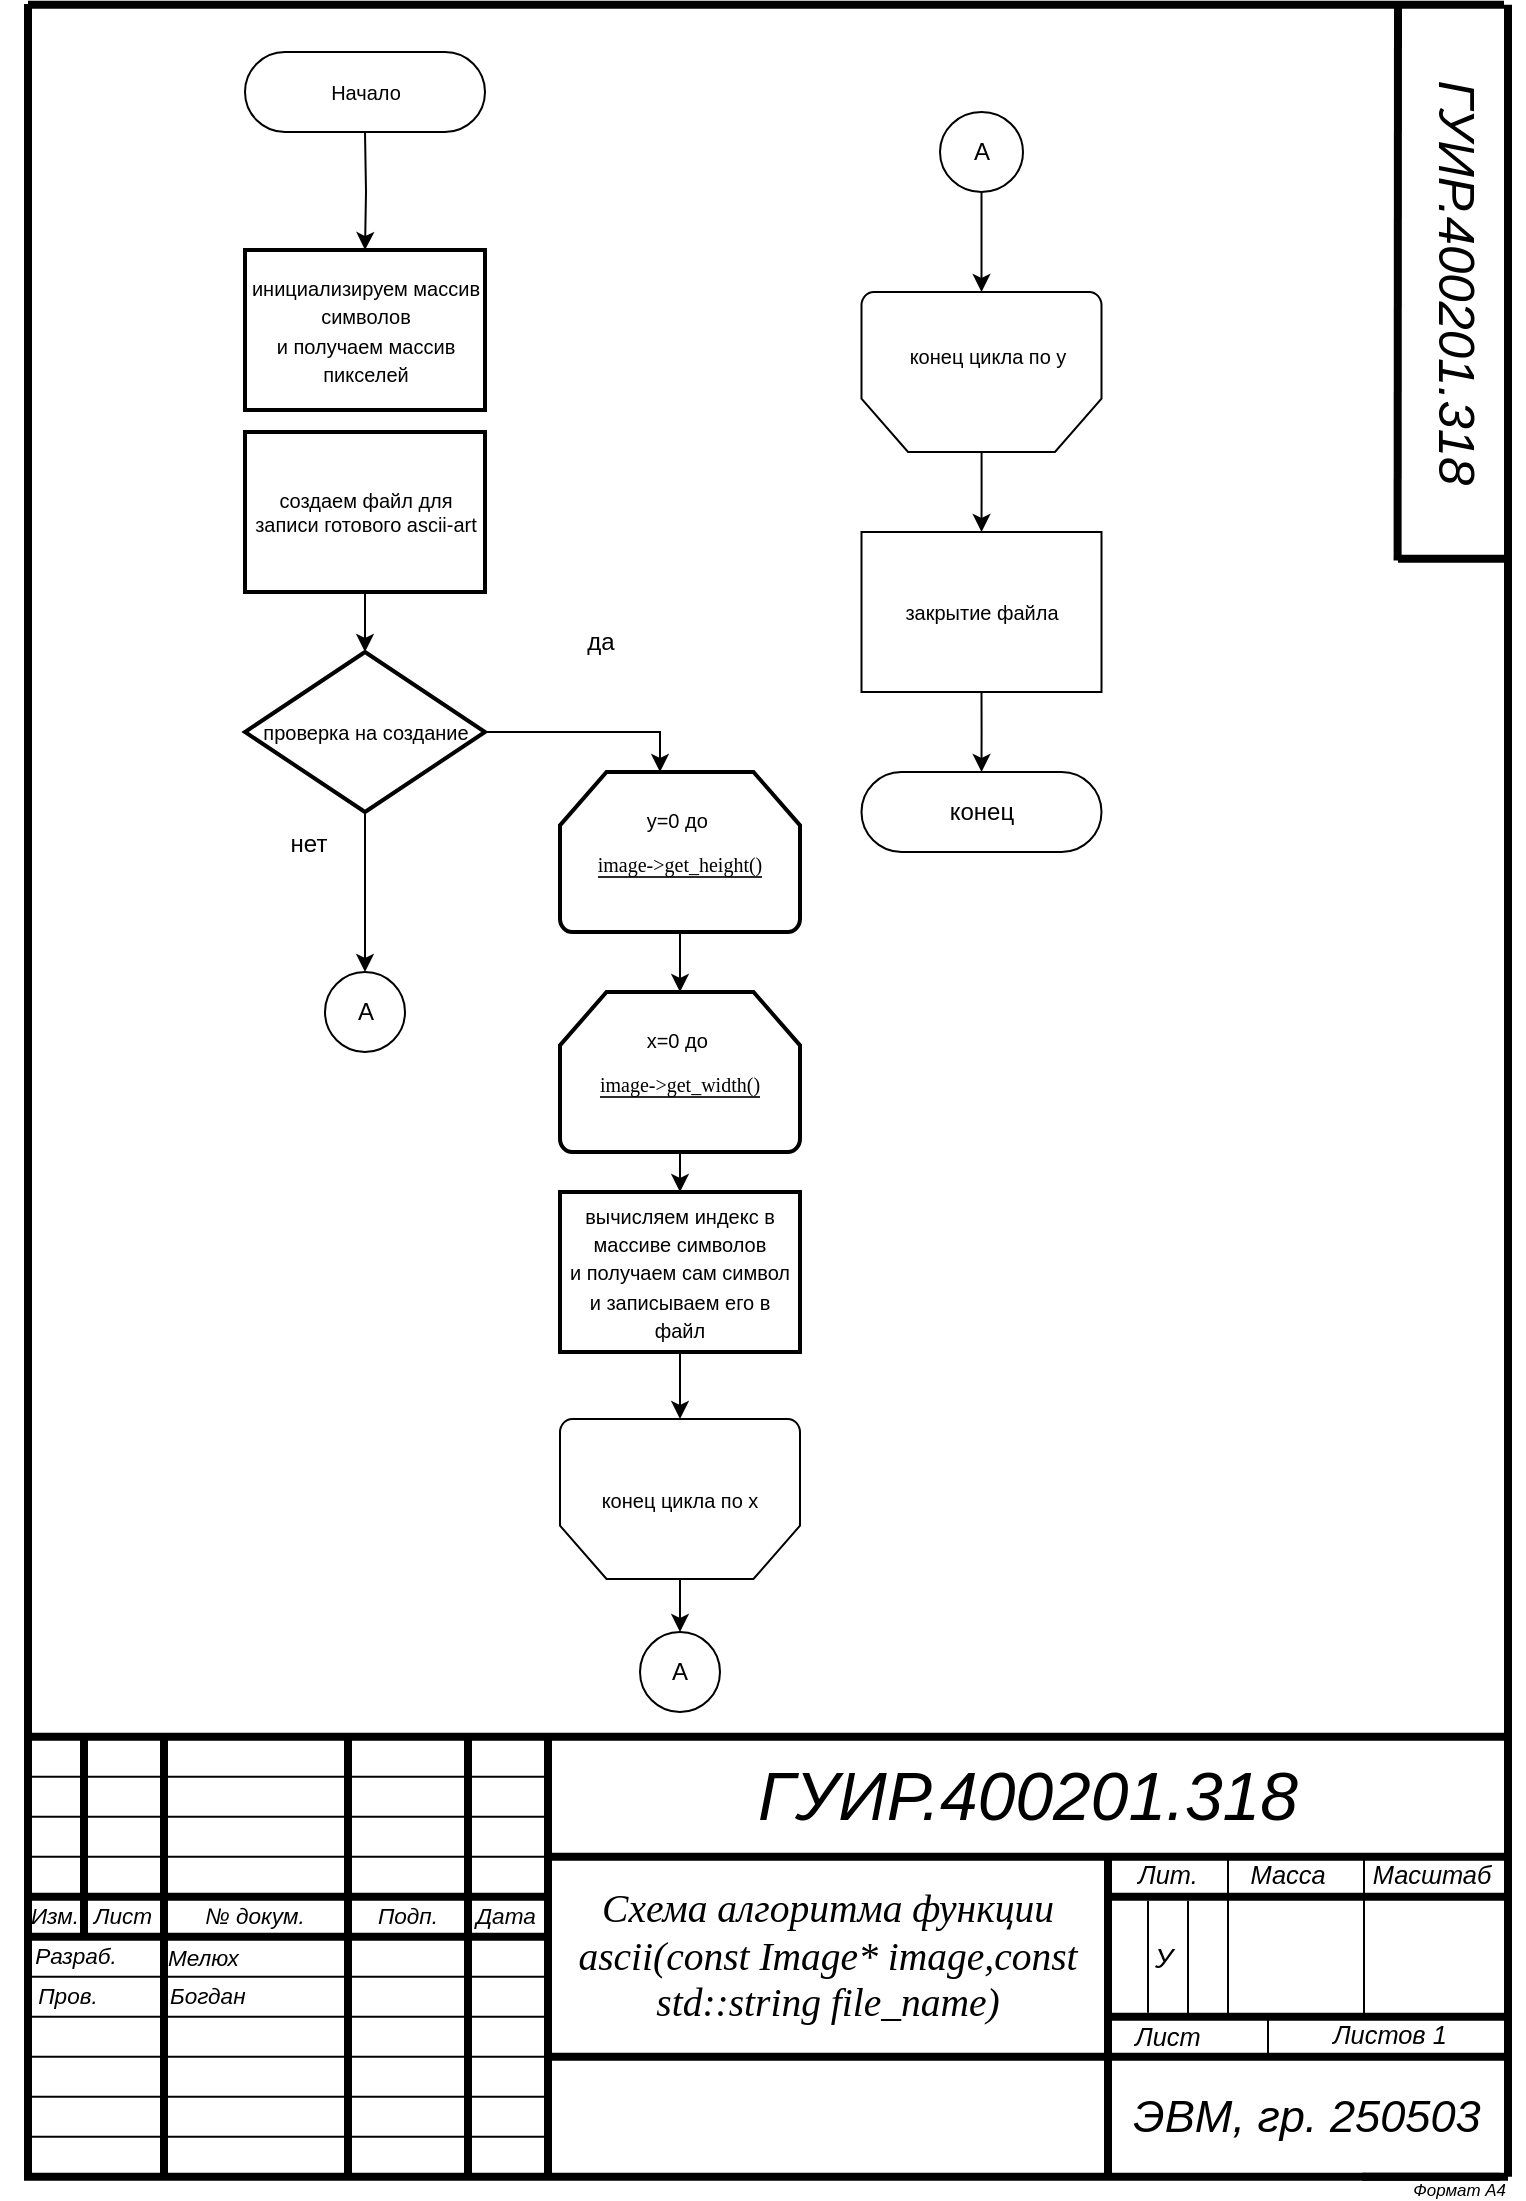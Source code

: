 <mxfile version="22.1.7" type="device">
  <diagram name="Page-1" id="Page-1">
    <mxGraphModel dx="-1185" dy="694" grid="1" gridSize="10" guides="1" tooltips="1" connect="1" arrows="1" fold="1" page="1" pageScale="1" pageWidth="827" pageHeight="1169" math="0" shadow="0">
      <root>
        <mxCell id="0" />
        <mxCell id="1" parent="0" />
        <UserObject label="" tags="Соединительная_линия" id="269">
          <mxCell parent="1" vertex="1" visible="0">
            <mxGeometry as="geometry" />
          </mxCell>
        </UserObject>
        <UserObject label="" tags="Соединительная_линия" id="MkfiMtq0qwXdFDIC8DVh-330">
          <mxCell parent="1" vertex="1" visible="0">
            <mxGeometry x="1200" y="520" as="geometry" />
          </mxCell>
        </UserObject>
        <UserObject label="" tags="Соединительная_линия" id="MkfiMtq0qwXdFDIC8DVh-442">
          <mxCell parent="1" vertex="1" visible="0">
            <mxGeometry x="1470" y="1130" as="geometry" />
          </mxCell>
        </UserObject>
        <UserObject label="" tags="Фон" id="3eGt7si79daoKyPCbFKP-269">
          <mxCell style="vsdxID=314;fillColor=#FFFFFF;gradientColor=none;shape=stencil(UzV2Ls5ILEhVNTIoLinKz04tz0wpyVA1dlE1MsrMy0gtyiwBslSNXVWNndPyi1LTi/JL81Ig/IJEkEoQKze/DGRCBUSfoYEBSI+RQSUq3w2iOCczD49iPErJVIjXektLPRMzfMqBDIQ/IUGELIceJkAhSHgauwIA);strokeColor=#000000;strokeWidth=4;spacingTop=-2;spacingBottom=-2;spacingLeft=-2;spacingRight=-2;points=[];labelBackgroundColor=#ffffff;rounded=0;html=1;whiteSpace=wrap;" parent="1" vertex="1">
            <mxGeometry x="2034" y="1912.4" width="740" height="220" as="geometry" />
          </mxCell>
        </UserObject>
        <UserObject label="" tags="Фон" id="3eGt7si79daoKyPCbFKP-270">
          <mxCell style="vsdxID=315;fillColor=#FFFFFF;gradientColor=none;shape=stencil(fY9LDoAgDERP0z3SIyjeg0QUooJB/N1eSGMkJrib6bxpWsB61XJRwNkavBvVYbqgARvg3FitvAlRAQrAundeDd5ttiO/yEQmNbs9bTipx1KDsyt3LYGTsUWwYj/oExbgKN5r6JE8+14eR/Q1ihs=);strokeColor=#000000;strokeWidth=4;spacingTop=-2;spacingBottom=-2;spacingLeft=-2;spacingRight=-2;points=[];labelBackgroundColor=#ffffff;rounded=0;html=1;whiteSpace=wrap;" parent="1" vertex="1">
            <mxGeometry x="2294" y="1972.4" width="480" height="100" as="geometry" />
          </mxCell>
        </UserObject>
        <UserObject label="" tags="Фон" id="3eGt7si79daoKyPCbFKP-271">
          <mxCell style="vsdxID=316;edgeStyle=none;startArrow=none;endArrow=none;startSize=3;endSize=3;strokeWidth=4;strokeColor=#000000;spacingTop=-2;spacingBottom=-2;spacingLeft=-2;spacingRight=-2;verticalAlign=middle;html=1;labelBackgroundColor=#ffffff;rounded=0;" parent="1" edge="1">
            <mxGeometry relative="1" as="geometry">
              <Array as="points" />
              <mxPoint x="2294" y="2072.4" as="sourcePoint" />
              <mxPoint x="2294" y="2132.4" as="targetPoint" />
            </mxGeometry>
          </mxCell>
        </UserObject>
        <UserObject label="" tags="Фон" id="3eGt7si79daoKyPCbFKP-272">
          <mxCell style="vsdxID=317;edgeStyle=none;startArrow=none;endArrow=none;startSize=3;endSize=3;strokeWidth=4;strokeColor=#000000;spacingTop=-2;spacingBottom=-2;spacingLeft=-2;spacingRight=-2;verticalAlign=middle;html=1;labelBackgroundColor=#ffffff;rounded=0;" parent="1" edge="1">
            <mxGeometry relative="1" as="geometry">
              <Array as="points" />
              <mxPoint x="2574" y="1972.4" as="sourcePoint" />
              <mxPoint x="2574" y="2132.4" as="targetPoint" />
            </mxGeometry>
          </mxCell>
        </UserObject>
        <UserObject label="" tags="Фон" id="3eGt7si79daoKyPCbFKP-273">
          <mxCell style="vsdxID=318;edgeStyle=none;startArrow=none;endArrow=none;startSize=3;endSize=3;strokeColor=#000000;spacingTop=-2;spacingBottom=-2;spacingLeft=-2;spacingRight=-2;verticalAlign=middle;html=1;labelBackgroundColor=#ffffff;rounded=0;" parent="1" edge="1">
            <mxGeometry relative="1" as="geometry">
              <mxPoint as="offset" />
              <Array as="points" />
              <mxPoint x="2034" y="1932.4" as="sourcePoint" />
              <mxPoint x="2294" y="1932.4" as="targetPoint" />
            </mxGeometry>
          </mxCell>
        </UserObject>
        <UserObject label="" tags="Фон" id="3eGt7si79daoKyPCbFKP-274">
          <mxCell style="vsdxID=319;edgeStyle=none;startArrow=none;endArrow=none;startSize=3;endSize=3;strokeColor=#000000;spacingTop=-2;spacingBottom=-2;spacingLeft=-2;spacingRight=-2;verticalAlign=middle;html=1;labelBackgroundColor=#ffffff;rounded=0;" parent="1" edge="1">
            <mxGeometry relative="1" as="geometry">
              <mxPoint as="offset" />
              <Array as="points" />
              <mxPoint x="2034" y="1952.4" as="sourcePoint" />
              <mxPoint x="2294" y="1952.4" as="targetPoint" />
            </mxGeometry>
          </mxCell>
        </UserObject>
        <UserObject label="" tags="Фон" id="3eGt7si79daoKyPCbFKP-275">
          <mxCell style="vsdxID=320;edgeStyle=none;startArrow=none;endArrow=none;startSize=3;endSize=3;strokeColor=#000000;spacingTop=-2;spacingBottom=-2;spacingLeft=-2;spacingRight=-2;verticalAlign=middle;html=1;labelBackgroundColor=#ffffff;rounded=0;" parent="1" edge="1">
            <mxGeometry relative="1" as="geometry">
              <mxPoint as="offset" />
              <Array as="points" />
              <mxPoint x="2034" y="1972.4" as="sourcePoint" />
              <mxPoint x="2294" y="1972.4" as="targetPoint" />
            </mxGeometry>
          </mxCell>
        </UserObject>
        <UserObject label="" tags="Фон" id="3eGt7si79daoKyPCbFKP-276">
          <mxCell style="vsdxID=321;edgeStyle=none;startArrow=none;endArrow=none;startSize=3;endSize=3;strokeWidth=4;strokeColor=#000000;spacingTop=-2;spacingBottom=-2;spacingLeft=-2;spacingRight=-2;verticalAlign=middle;html=1;labelBackgroundColor=#ffffff;rounded=0;" parent="1" edge="1">
            <mxGeometry relative="1" as="geometry">
              <mxPoint as="offset" />
              <Array as="points" />
              <mxPoint x="2034" y="1992.4" as="sourcePoint" />
              <mxPoint x="2294" y="1992.4" as="targetPoint" />
            </mxGeometry>
          </mxCell>
        </UserObject>
        <UserObject label="" tags="Фон" id="3eGt7si79daoKyPCbFKP-277">
          <mxCell style="vsdxID=322;edgeStyle=none;startArrow=none;endArrow=none;startSize=3;endSize=3;strokeColor=#000000;spacingTop=-2;spacingBottom=-2;spacingLeft=-2;spacingRight=-2;verticalAlign=middle;html=1;labelBackgroundColor=#ffffff;rounded=0;" parent="1" edge="1">
            <mxGeometry relative="1" as="geometry">
              <mxPoint as="offset" />
              <Array as="points" />
              <mxPoint x="2034" y="2032.4" as="sourcePoint" />
              <mxPoint x="2294" y="2032.4" as="targetPoint" />
            </mxGeometry>
          </mxCell>
        </UserObject>
        <UserObject label="" tags="Фон" id="3eGt7si79daoKyPCbFKP-278">
          <mxCell style="vsdxID=323;edgeStyle=none;startArrow=none;endArrow=none;startSize=3;endSize=3;strokeColor=#000000;spacingTop=-2;spacingBottom=-2;spacingLeft=-2;spacingRight=-2;verticalAlign=middle;html=1;labelBackgroundColor=#ffffff;rounded=0;" parent="1" edge="1">
            <mxGeometry relative="1" as="geometry">
              <mxPoint as="offset" />
              <Array as="points" />
              <mxPoint x="2034" y="2072.4" as="sourcePoint" />
              <mxPoint x="2294" y="2072.4" as="targetPoint" />
            </mxGeometry>
          </mxCell>
        </UserObject>
        <UserObject label="" tags="Фон" id="3eGt7si79daoKyPCbFKP-279">
          <mxCell style="vsdxID=324;edgeStyle=none;startArrow=none;endArrow=none;startSize=3;endSize=3;strokeWidth=4;strokeColor=#000000;spacingTop=-2;spacingBottom=-2;spacingLeft=-2;spacingRight=-2;verticalAlign=middle;html=1;labelBackgroundColor=#ffffff;rounded=0;" parent="1" edge="1">
            <mxGeometry relative="1" as="geometry">
              <mxPoint as="offset" />
              <Array as="points" />
              <mxPoint x="2034" y="2012.4" as="sourcePoint" />
              <mxPoint x="2294" y="2012.4" as="targetPoint" />
            </mxGeometry>
          </mxCell>
        </UserObject>
        <UserObject label="" tags="Фон" id="3eGt7si79daoKyPCbFKP-280">
          <mxCell style="vsdxID=325;edgeStyle=none;startArrow=none;endArrow=none;startSize=3;endSize=3;strokeColor=#000000;spacingTop=-2;spacingBottom=-2;spacingLeft=-2;spacingRight=-2;verticalAlign=middle;html=1;labelBackgroundColor=#ffffff;rounded=0;" parent="1" edge="1">
            <mxGeometry relative="1" as="geometry">
              <mxPoint as="offset" />
              <Array as="points" />
              <mxPoint x="2034" y="2052.4" as="sourcePoint" />
              <mxPoint x="2294" y="2052.4" as="targetPoint" />
            </mxGeometry>
          </mxCell>
        </UserObject>
        <UserObject label="" tags="Фон" id="3eGt7si79daoKyPCbFKP-281">
          <mxCell style="vsdxID=326;edgeStyle=none;startArrow=none;endArrow=none;startSize=3;endSize=3;strokeColor=#000000;spacingTop=-2;spacingBottom=-2;spacingLeft=-2;spacingRight=-2;verticalAlign=middle;html=1;labelBackgroundColor=#ffffff;rounded=0;" parent="1" edge="1">
            <mxGeometry relative="1" as="geometry">
              <mxPoint as="offset" />
              <Array as="points" />
              <mxPoint x="2034" y="2092.4" as="sourcePoint" />
              <mxPoint x="2294" y="2092.4" as="targetPoint" />
            </mxGeometry>
          </mxCell>
        </UserObject>
        <UserObject label="" tags="Фон" id="3eGt7si79daoKyPCbFKP-282">
          <mxCell style="vsdxID=327;edgeStyle=none;startArrow=none;endArrow=none;startSize=3;endSize=3;strokeColor=#000000;spacingTop=-2;spacingBottom=-2;spacingLeft=-2;spacingRight=-2;verticalAlign=middle;html=1;labelBackgroundColor=#ffffff;rounded=0;" parent="1" edge="1">
            <mxGeometry relative="1" as="geometry">
              <mxPoint as="offset" />
              <Array as="points" />
              <mxPoint x="2034" y="2112.4" as="sourcePoint" />
              <mxPoint x="2294" y="2112.4" as="targetPoint" />
            </mxGeometry>
          </mxCell>
        </UserObject>
        <UserObject label="" tags="Фон" id="3eGt7si79daoKyPCbFKP-283">
          <mxCell style="vsdxID=328;edgeStyle=none;startArrow=none;endArrow=none;startSize=3;endSize=3;strokeWidth=4;strokeColor=#000000;spacingTop=-2;spacingBottom=-2;spacingLeft=-2;spacingRight=-2;verticalAlign=middle;html=1;labelBackgroundColor=#ffffff;rounded=0;" parent="1" edge="1">
            <mxGeometry relative="1" as="geometry">
              <Array as="points" />
              <mxPoint x="2062" y="1912.4" as="sourcePoint" />
              <mxPoint x="2062" y="2012.4" as="targetPoint" />
            </mxGeometry>
          </mxCell>
        </UserObject>
        <UserObject label="" tags="Фон" id="3eGt7si79daoKyPCbFKP-284">
          <mxCell style="vsdxID=329;edgeStyle=none;startArrow=none;endArrow=none;startSize=3;endSize=3;strokeWidth=4;strokeColor=#000000;spacingTop=-2;spacingBottom=-2;spacingLeft=-2;spacingRight=-2;verticalAlign=middle;html=1;labelBackgroundColor=#ffffff;rounded=0;" parent="1" edge="1">
            <mxGeometry relative="1" as="geometry">
              <Array as="points" />
              <mxPoint x="2102" y="1912.4" as="sourcePoint" />
              <mxPoint x="2102" y="2012.4" as="targetPoint" />
            </mxGeometry>
          </mxCell>
        </UserObject>
        <UserObject label="" tags="Фон" id="3eGt7si79daoKyPCbFKP-285">
          <mxCell style="vsdxID=330;edgeStyle=none;startArrow=none;endArrow=none;startSize=3;endSize=3;strokeWidth=4;strokeColor=#000000;spacingTop=-2;spacingBottom=-2;spacingLeft=-2;spacingRight=-2;verticalAlign=middle;html=1;labelBackgroundColor=#ffffff;rounded=0;" parent="1" edge="1">
            <mxGeometry relative="1" as="geometry">
              <Array as="points" />
              <mxPoint x="2194" y="1912.4" as="sourcePoint" />
              <mxPoint x="2194" y="2012.4" as="targetPoint" />
            </mxGeometry>
          </mxCell>
        </UserObject>
        <UserObject label="" tags="Фон" id="3eGt7si79daoKyPCbFKP-286">
          <mxCell style="vsdxID=331;edgeStyle=none;startArrow=none;endArrow=none;startSize=3;endSize=3;strokeWidth=4;strokeColor=#000000;spacingTop=-2;spacingBottom=-2;spacingLeft=-2;spacingRight=-2;verticalAlign=middle;html=1;labelBackgroundColor=#ffffff;rounded=0;" parent="1" edge="1">
            <mxGeometry relative="1" as="geometry">
              <Array as="points" />
              <mxPoint x="2254" y="1912.4" as="sourcePoint" />
              <mxPoint x="2254" y="2012.4" as="targetPoint" />
            </mxGeometry>
          </mxCell>
        </UserObject>
        <UserObject label="" tags="Фон" id="3eGt7si79daoKyPCbFKP-287">
          <mxCell style="vsdxID=332;edgeStyle=none;startArrow=none;endArrow=none;startSize=3;endSize=3;strokeWidth=4;strokeColor=#000000;spacingTop=-2;spacingBottom=-2;spacingLeft=-2;spacingRight=-2;verticalAlign=middle;html=1;labelBackgroundColor=#ffffff;rounded=0;" parent="1" edge="1">
            <mxGeometry relative="1" as="geometry">
              <Array as="points" />
              <mxPoint x="2102" y="2012.4" as="sourcePoint" />
              <mxPoint x="2102" y="2132.4" as="targetPoint" />
            </mxGeometry>
          </mxCell>
        </UserObject>
        <UserObject label="" tags="Фон" id="3eGt7si79daoKyPCbFKP-288">
          <mxCell style="vsdxID=333;edgeStyle=none;startArrow=none;endArrow=none;startSize=3;endSize=3;strokeWidth=4;strokeColor=#000000;spacingTop=-2;spacingBottom=-2;spacingLeft=-2;spacingRight=-2;verticalAlign=middle;html=1;labelBackgroundColor=#ffffff;rounded=0;" parent="1" edge="1">
            <mxGeometry relative="1" as="geometry">
              <Array as="points" />
              <mxPoint x="2194" y="2012.4" as="sourcePoint" />
              <mxPoint x="2194" y="2132.4" as="targetPoint" />
            </mxGeometry>
          </mxCell>
        </UserObject>
        <UserObject label="" tags="Фон" id="3eGt7si79daoKyPCbFKP-289">
          <mxCell style="vsdxID=334;edgeStyle=none;startArrow=none;endArrow=none;startSize=3;endSize=3;strokeWidth=4;strokeColor=#000000;spacingTop=-2;spacingBottom=-2;spacingLeft=-2;spacingRight=-2;verticalAlign=middle;html=1;labelBackgroundColor=#ffffff;rounded=0;" parent="1" edge="1">
            <mxGeometry relative="1" as="geometry">
              <Array as="points" />
              <mxPoint x="2254" y="2012.4" as="sourcePoint" />
              <mxPoint x="2254" y="2132.4" as="targetPoint" />
            </mxGeometry>
          </mxCell>
        </UserObject>
        <UserObject label="" tags="Фон" id="3eGt7si79daoKyPCbFKP-290">
          <mxCell style="vsdxID=335;edgeStyle=none;startArrow=none;endArrow=none;startSize=3;endSize=3;strokeWidth=4;strokeColor=#000000;spacingTop=-2;spacingBottom=-2;spacingLeft=-2;spacingRight=-2;verticalAlign=middle;html=1;labelBackgroundColor=#ffffff;rounded=0;" parent="1" edge="1">
            <mxGeometry relative="1" as="geometry">
              <mxPoint as="offset" />
              <Array as="points" />
              <mxPoint x="2574" y="1992.4" as="sourcePoint" />
              <mxPoint x="2774" y="1992.4" as="targetPoint" />
            </mxGeometry>
          </mxCell>
        </UserObject>
        <UserObject label="" tags="Фон" id="3eGt7si79daoKyPCbFKP-291">
          <mxCell style="vsdxID=336;edgeStyle=none;startArrow=none;endArrow=none;startSize=3;endSize=3;strokeWidth=4;strokeColor=#000000;spacingTop=-2;spacingBottom=-2;spacingLeft=-2;spacingRight=-2;verticalAlign=middle;html=1;labelBackgroundColor=#ffffff;rounded=0;" parent="1" edge="1">
            <mxGeometry relative="1" as="geometry">
              <mxPoint as="offset" />
              <Array as="points" />
              <mxPoint x="2574" y="2052.4" as="sourcePoint" />
              <mxPoint x="2774" y="2052.4" as="targetPoint" />
            </mxGeometry>
          </mxCell>
        </UserObject>
        <UserObject label="" tags="Фон" id="3eGt7si79daoKyPCbFKP-292">
          <mxCell style="vsdxID=337;fillColor=#FFFFFF;gradientColor=none;shape=stencil(fY9LDoAgDERP0z3SIyjeg0QUooJB/N1eSGMkJrib6bxpWsB61XJRwNkavBvVYbqgARvg3FitvAlRAQrAundeDd5ttiO/yEQmNbs9bTipx1KDsyt3LYGTsUWwYj/oExbgKN5r6JE8+14eR/Q1ihs=);strokeColor=#000000;strokeWidth=4;spacingTop=-2;spacingBottom=-2;spacingLeft=-2;spacingRight=-2;points=[];labelBackgroundColor=#ffffff;rounded=0;html=1;whiteSpace=wrap;" parent="1" vertex="1">
            <mxGeometry x="2294" y="1912.4" width="480" height="60" as="geometry" />
          </mxCell>
        </UserObject>
        <UserObject label="&lt;div style=&quot;font-size: 1px&quot;&gt;&lt;font style=&quot;font-size:33.87px;font-family:Arial;color:#000000;direction:ltr;letter-spacing:0px;line-height:120%;opacity:1&quot;&gt;&lt;i&gt;ГУИР.400201&lt;/i&gt;&lt;/font&gt;&lt;font style=&quot;font-size:33.87px;font-family:Arial;color:#000000;direction:ltr;letter-spacing:0px;line-height:120%;opacity:1&quot;&gt;&lt;i&gt;.318&lt;/i&gt;&lt;/font&gt;&lt;font style=&quot;font-size:33.87px;font-family:Arial;color:#000000;direction:ltr;letter-spacing:0px;line-height:120%;opacity:1&quot;&gt;&lt;i&gt;&lt;br&gt;&lt;/i&gt;&lt;/font&gt;&lt;/div&gt;" tags="Фон" id="3eGt7si79daoKyPCbFKP-293">
          <mxCell style="verticalAlign=middle;align=center;overflow=width;vsdxID=338;fillColor=none;gradientColor=none;shape=stencil(nZBLDoAgDERP0z3SIyjew0SURgSD+Lu9kMZoXLhwN9O+tukAlrNpJg1SzDH4QW/URgNYgZTkjA4UkwJUgGXng+6DX1zLfmoymdXo17xh5zmRJ6Q42BWCfc2oJfdAr+Yv+AP9Cb7OJ3H/2JG1HNGz/84klThPVCc=);strokeColor=none;spacingTop=-2;spacingBottom=-2;spacingLeft=-2;spacingRight=-2;points=[];labelBackgroundColor=none;rounded=0;html=1;whiteSpace=wrap;" parent="1" vertex="1">
            <mxGeometry x="2294" y="1912.4" width="480" height="60" as="geometry" />
          </mxCell>
        </UserObject>
        <UserObject label="&lt;div style=&quot;font-size: 1px&quot;&gt;&lt;font style=&quot;font-size:12.7px;font-family:Arial;color:#000000;direction:ltr;letter-spacing:0px;line-height:120%;opacity:1&quot;&gt;&lt;i&gt;Лит.&lt;br/&gt;&lt;/i&gt;&lt;/font&gt;&lt;/div&gt;" tags="Фон" id="3eGt7si79daoKyPCbFKP-294">
          <mxCell style="verticalAlign=middle;align=center;overflow=width;vsdxID=339;fillColor=none;gradientColor=none;shape=stencil(nZBLDoAgDERP0z3SIyjew0SURgSD+Lu9kMZoXLhwN9O+tukAlrNpJg1SzDH4QW/URgNYgZTkjA4UkwJUgGXng+6DX1zLfmoymdXo17xh5zmRJ6Q42BWCfc2oJfdAr+Yv+AP9Cb7OJ3H/2JG1HNGz/84klThPVCc=);strokeColor=none;spacingTop=-2;spacingBottom=-2;spacingLeft=-2;spacingRight=-2;points=[];labelBackgroundColor=none;rounded=0;html=1;whiteSpace=wrap;" parent="1" vertex="1">
            <mxGeometry x="2574" y="1972.4" width="60" height="20" as="geometry" />
          </mxCell>
        </UserObject>
        <UserObject label="&lt;div style=&quot;font-size: 1px&quot;&gt;&lt;font style=&quot;font-size:12.7px;font-family:Arial;color:#000000;direction:ltr;letter-spacing:0px;line-height:120%;opacity:1&quot;&gt;&lt;i&gt;Масса&lt;br/&gt;&lt;/i&gt;&lt;/font&gt;&lt;/div&gt;" tags="Фон" id="3eGt7si79daoKyPCbFKP-295">
          <mxCell style="verticalAlign=middle;align=center;overflow=width;vsdxID=340;fillColor=none;gradientColor=none;shape=stencil(nZBLDoAgDERP0z3SIyjew0SURgSD+Lu9kMZoXLhwN9O+tukAlrNpJg1SzDH4QW/URgNYgZTkjA4UkwJUgGXng+6DX1zLfmoymdXo17xh5zmRJ6Q42BWCfc2oJfdAr+Yv+AP9Cb7OJ3H/2JG1HNGz/84klThPVCc=);strokeColor=none;spacingTop=-2;spacingBottom=-2;spacingLeft=-2;spacingRight=-2;points=[];labelBackgroundColor=none;rounded=0;html=1;whiteSpace=wrap;" parent="1" vertex="1">
            <mxGeometry x="2634" y="1972.4" width="60" height="20" as="geometry" />
          </mxCell>
        </UserObject>
        <UserObject label="&lt;div style=&quot;font-size: 1px&quot;&gt;&lt;font style=&quot;font-size:12.7px;font-family:Arial;color:#000000;direction:ltr;letter-spacing:0px;line-height:120%;opacity:1&quot;&gt;&lt;i&gt;Масштаб&lt;br/&gt;&lt;/i&gt;&lt;/font&gt;&lt;/div&gt;" tags="Фон" id="3eGt7si79daoKyPCbFKP-296">
          <mxCell style="verticalAlign=middle;align=center;overflow=width;vsdxID=341;fillColor=none;gradientColor=none;shape=stencil(nZBLDoAgDERP0z3SIyjew0SURgSD+Lu9kMZoXLhwN9O+tukAlrNpJg1SzDH4QW/URgNYgZTkjA4UkwJUgGXng+6DX1zLfmoymdXo17xh5zmRJ6Q42BWCfc2oJfdAr+Yv+AP9Cb7OJ3H/2JG1HNGz/84klThPVCc=);strokeColor=none;spacingTop=-2;spacingBottom=-2;spacingLeft=-2;spacingRight=-2;points=[];labelBackgroundColor=none;rounded=0;html=1;whiteSpace=wrap;" parent="1" vertex="1">
            <mxGeometry x="2696" y="1974.4" width="80" height="16" as="geometry" />
          </mxCell>
        </UserObject>
        <UserObject label="&lt;div style=&quot;font-size: 1px&quot;&gt;&lt;font style=&quot;font-size:12.7px;font-family:Arial;color:#000000;direction:ltr;letter-spacing:0px;line-height:120%;opacity:1&quot;&gt;&lt;i&gt;Лист&lt;/i&gt;&lt;/font&gt;&lt;font style=&quot;font-size:12.7px;font-family:Arial;color:#000000;direction:ltr;letter-spacing:0px;line-height:120%;opacity:1&quot;&gt;&lt;i&gt; &lt;/i&gt;&lt;/font&gt;&lt;font style=&quot;font-size:12.7px;font-family:Arial;color:#000000;direction:ltr;letter-spacing:0px;line-height:120%;opacity:1&quot;&gt;&lt;i&gt;&lt;br/&gt;&lt;/i&gt;&lt;/font&gt;&lt;/div&gt;" tags="Фон" id="3eGt7si79daoKyPCbFKP-297">
          <mxCell style="verticalAlign=middle;align=center;overflow=width;vsdxID=343;fillColor=none;gradientColor=none;shape=stencil(nZBLDoAgDERP0z3SIyjew0SURgSD+Lu9kMZoXLhwN9O+tukAlrNpJg1SzDH4QW/URgNYgZTkjA4UkwJUgGXng+6DX1zLfmoymdXo17xh5zmRJ6Q42BWCfc2oJfdAr+Yv+AP9Cb7OJ3H/2JG1HNGz/84klThPVCc=);strokeColor=none;spacingTop=-2;spacingBottom=-2;spacingLeft=-2;spacingRight=-2;points=[];labelBackgroundColor=none;rounded=0;html=1;whiteSpace=wrap;" parent="1" vertex="1">
            <mxGeometry x="2574" y="2054.4" width="60" height="18" as="geometry" />
          </mxCell>
        </UserObject>
        <UserObject label="" tags="Фон" id="3eGt7si79daoKyPCbFKP-298">
          <mxCell style="vsdxID=344;edgeStyle=none;startArrow=none;endArrow=none;startSize=3;endSize=3;strokeColor=#000000;spacingTop=-2;spacingBottom=-2;spacingLeft=-2;spacingRight=-2;verticalAlign=middle;html=1;labelBackgroundColor=#ffffff;rounded=0;" parent="1" edge="1">
            <mxGeometry relative="1" as="geometry">
              <Array as="points" />
              <mxPoint x="2702" y="1972.4" as="sourcePoint" />
              <mxPoint x="2702" y="2052.4" as="targetPoint" />
            </mxGeometry>
          </mxCell>
        </UserObject>
        <UserObject label="" tags="Фон" id="3eGt7si79daoKyPCbFKP-299">
          <mxCell style="vsdxID=345;edgeStyle=none;startArrow=none;endArrow=none;startSize=3;endSize=3;strokeColor=#000000;spacingTop=-2;spacingBottom=-2;spacingLeft=-2;spacingRight=-2;verticalAlign=middle;html=1;labelBackgroundColor=#ffffff;rounded=0;" parent="1" edge="1">
            <mxGeometry relative="1" as="geometry">
              <Array as="points" />
              <mxPoint x="2654" y="2052.4" as="sourcePoint" />
              <mxPoint x="2654" y="2072.4" as="targetPoint" />
            </mxGeometry>
          </mxCell>
        </UserObject>
        <UserObject label="" tags="Фон" id="3eGt7si79daoKyPCbFKP-300">
          <mxCell style="vsdxID=346;edgeStyle=none;startArrow=none;endArrow=none;startSize=3;endSize=3;strokeColor=#000000;spacingTop=-2;spacingBottom=-2;spacingLeft=-2;spacingRight=-2;verticalAlign=middle;html=1;labelBackgroundColor=#ffffff;rounded=0;" parent="1" edge="1">
            <mxGeometry relative="1" as="geometry">
              <Array as="points" />
              <mxPoint x="2634" y="1972.4" as="sourcePoint" />
              <mxPoint x="2634" y="2052.4" as="targetPoint" />
            </mxGeometry>
          </mxCell>
        </UserObject>
        <UserObject label="&lt;div style=&quot;font-size: 1px&quot;&gt;&lt;font style=&quot;font-size:12.7px;font-family:Arial;color:#000000;direction:ltr;letter-spacing:0px;line-height:120%;opacity:1&quot;&gt;&lt;i&gt;Листов    &lt;/i&gt;&lt;/font&gt;&lt;font style=&quot;font-size:12.7px;font-family:Arial;color:#000000;direction:ltr;letter-spacing:0px;line-height:120%;opacity:1&quot;&gt;&lt;i&gt;1&lt;br/&gt;&lt;/i&gt;&lt;/font&gt;&lt;/div&gt;" tags="Фон" id="3eGt7si79daoKyPCbFKP-301">
          <mxCell style="verticalAlign=middle;align=center;overflow=width;vsdxID=347;fillColor=none;gradientColor=none;shape=stencil(nZBLDoAgDERP0z3SIyjew0SURgSD+Lu9kMZoXLhwN9O+tukAlrNpJg1SzDH4QW/URgNYgZTkjA4UkwJUgGXng+6DX1zLfmoymdXo17xh5zmRJ6Q42BWCfc2oJfdAr+Yv+AP9Cb7OJ3H/2JG1HNGz/84klThPVCc=);strokeColor=none;spacingTop=-2;spacingBottom=-2;spacingLeft=-2;spacingRight=-2;points=[];labelBackgroundColor=none;rounded=0;html=1;whiteSpace=wrap;" parent="1" vertex="1">
            <mxGeometry x="2656" y="2052.4" width="118" height="20" as="geometry" />
          </mxCell>
        </UserObject>
        <UserObject label="&lt;div style=&quot;font-size: 1px&quot;&gt;&lt;font style=&quot;font-size:22.58px;font-family:Arial;color:#000000;direction:ltr;letter-spacing:0px;line-height:120%;opacity:1&quot;&gt;&lt;i&gt;ЭВМ, гр. 250503&lt;/i&gt;&lt;/font&gt;&lt;/div&gt;" tags="Фон" id="3eGt7si79daoKyPCbFKP-302">
          <mxCell style="verticalAlign=middle;align=center;overflow=width;vsdxID=348;fillColor=none;gradientColor=none;shape=stencil(nZBLDoAgDERP0z3SIyjew0SURgSD+Lu9kMZoXLhwN9O+tukAlrNpJg1SzDH4QW/URgNYgZTkjA4UkwJUgGXng+6DX1zLfmoymdXo17xh5zmRJ6Q42BWCfc2oJfdAr+Yv+AP9Cb7OJ3H/2JG1HNGz/84klThPVCc=);strokeColor=none;spacingTop=-2;spacingBottom=-2;spacingLeft=-2;spacingRight=-2;points=[[0.64,1,0],[1,1,0]];labelBackgroundColor=none;rounded=0;html=1;whiteSpace=wrap;" parent="1" vertex="1">
            <mxGeometry x="2574" y="2072.4" width="199" height="60" as="geometry" />
          </mxCell>
        </UserObject>
        <UserObject label="&lt;div style=&quot;font-size: 1px&quot;&gt;&lt;font style=&quot;font-size:11.29px;font-family:Arial;color:#000000;direction:ltr;letter-spacing:0px;line-height:120%;opacity:1&quot;&gt;&lt;i&gt;Изм&lt;/i&gt;&lt;/font&gt;&lt;font style=&quot;font-size:11.29px;font-family:Arial;color:#000000;direction:ltr;letter-spacing:0px;line-height:120%;opacity:1&quot;&gt;&lt;i&gt;.&lt;br/&gt;&lt;/i&gt;&lt;/font&gt;&lt;/div&gt;" tags="Фон" id="3eGt7si79daoKyPCbFKP-303">
          <mxCell style="verticalAlign=middle;align=center;overflow=width;vsdxID=349;fillColor=none;gradientColor=none;shape=stencil(nZBLDoAgDERP0z3SIyjew0SURgSD+Lu9kMZoXLhwN9O+tukAlrNpJg1SzDH4QW/URgNYgZTkjA4UkwJUgGXng+6DX1zLfmoymdXo17xh5zmRJ6Q42BWCfc2oJfdAr+Yv+AP9Cb7OJ3H/2JG1HNGz/84klThPVCc=);strokeColor=none;spacingTop=-2;spacingBottom=-2;spacingLeft=-2;spacingRight=-2;points=[];labelBackgroundColor=none;rounded=0;html=1;whiteSpace=wrap;" parent="1" vertex="1">
            <mxGeometry x="2034" y="1992.4" width="27" height="20" as="geometry" />
          </mxCell>
        </UserObject>
        <UserObject label="&lt;div style=&quot;font-size: 1px&quot;&gt;&lt;font style=&quot;font-size:11.29px;font-family:Arial;color:#000000;direction:ltr;letter-spacing:0px;line-height:120%;opacity:1&quot;&gt;&lt;i&gt;Лист&lt;br/&gt;&lt;/i&gt;&lt;/font&gt;&lt;/div&gt;" tags="Фон" id="3eGt7si79daoKyPCbFKP-304">
          <mxCell style="verticalAlign=middle;align=center;overflow=width;vsdxID=350;fillColor=none;gradientColor=none;shape=stencil(nZBLDoAgDERP0z3SIyjew0SURgSD+Lu9kMZoXLhwN9O+tukAlrNpJg1SzDH4QW/URgNYgZTkjA4UkwJUgGXng+6DX1zLfmoymdXo17xh5zmRJ6Q42BWCfc2oJfdAr+Yv+AP9Cb7OJ3H/2JG1HNGz/84klThPVCc=);strokeColor=none;spacingTop=-2;spacingBottom=-2;spacingLeft=-2;spacingRight=-2;points=[];labelBackgroundColor=none;rounded=0;html=1;whiteSpace=wrap;" parent="1" vertex="1">
            <mxGeometry x="2062" y="1992.4" width="39" height="20" as="geometry" />
          </mxCell>
        </UserObject>
        <UserObject label="&lt;div style=&quot;font-size: 1px&quot;&gt;&lt;font style=&quot;font-size:11.29px;font-family:Arial;color:#000000;direction:ltr;letter-spacing:0px;line-height:120%;opacity:1&quot;&gt;&lt;i&gt;№ докум.&lt;br/&gt;&lt;/i&gt;&lt;/font&gt;&lt;/div&gt;" tags="Фон" id="3eGt7si79daoKyPCbFKP-305">
          <mxCell style="verticalAlign=middle;align=center;overflow=width;vsdxID=351;fillColor=none;gradientColor=none;shape=stencil(nZBLDoAgDERP0z3SIyjew0SURgSD+Lu9kMZoXLhwN9O+tukAlrNpJg1SzDH4QW/URgNYgZTkjA4UkwJUgGXng+6DX1zLfmoymdXo17xh5zmRJ6Q42BWCfc2oJfdAr+Yv+AP9Cb7OJ3H/2JG1HNGz/84klThPVCc=);strokeColor=none;strokeWidth=4;spacingTop=-2;spacingBottom=-2;spacingLeft=-2;spacingRight=-2;points=[];labelBackgroundColor=none;rounded=0;html=1;whiteSpace=wrap;" parent="1" vertex="1">
            <mxGeometry x="2102" y="1992.4" width="91" height="20" as="geometry" />
          </mxCell>
        </UserObject>
        <UserObject label="&lt;div style=&quot;font-size: 1px&quot;&gt;&lt;font style=&quot;font-size:11.29px;font-family:Arial;color:#000000;direction:ltr;letter-spacing:0px;line-height:120%;opacity:1&quot;&gt;&lt;i&gt;Подп.&lt;br/&gt;&lt;/i&gt;&lt;/font&gt;&lt;/div&gt;" tags="Фон" id="3eGt7si79daoKyPCbFKP-306">
          <mxCell style="verticalAlign=middle;align=center;overflow=width;vsdxID=352;fillColor=none;gradientColor=none;shape=stencil(nZBLDoAgDERP0z3SIyjew0SURgSD+Lu9kMZoXLhwN9O+tukAlrNpJg1SzDH4QW/URgNYgZTkjA4UkwJUgGXng+6DX1zLfmoymdXo17xh5zmRJ6Q42BWCfc2oJfdAr+Yv+AP9Cb7OJ3H/2JG1HNGz/84klThPVCc=);strokeColor=none;strokeWidth=4;spacingTop=-2;spacingBottom=-2;spacingLeft=-2;spacingRight=-2;points=[];labelBackgroundColor=none;rounded=0;html=1;whiteSpace=wrap;" parent="1" vertex="1">
            <mxGeometry x="2194" y="1992.4" width="60" height="20" as="geometry" />
          </mxCell>
        </UserObject>
        <UserObject label="&lt;div style=&quot;font-size: 1px&quot;&gt;&lt;font style=&quot;font-size:11.29px;font-family:Arial;color:#000000;direction:ltr;letter-spacing:0px;line-height:120%;opacity:1&quot;&gt;&lt;i&gt;Дата&lt;br/&gt;&lt;/i&gt;&lt;/font&gt;&lt;/div&gt;" tags="Фон" id="3eGt7si79daoKyPCbFKP-307">
          <mxCell style="verticalAlign=middle;align=center;overflow=width;vsdxID=353;fillColor=none;gradientColor=none;shape=stencil(nZBLDoAgDERP0z3SIyjew0SURgSD+Lu9kMZoXLhwN9O+tukAlrNpJg1SzDH4QW/URgNYgZTkjA4UkwJUgGXng+6DX1zLfmoymdXo17xh5zmRJ6Q42BWCfc2oJfdAr+Yv+AP9Cb7OJ3H/2JG1HNGz/84klThPVCc=);strokeColor=none;strokeWidth=4;spacingTop=-2;spacingBottom=-2;spacingLeft=-2;spacingRight=-2;points=[];labelBackgroundColor=none;rounded=0;html=1;whiteSpace=wrap;" parent="1" vertex="1">
            <mxGeometry x="2253" y="1992.4" width="40" height="19" as="geometry" />
          </mxCell>
        </UserObject>
        <UserObject label="&lt;div style=&quot;font-size: 1px&quot;&gt;&lt;font style=&quot;font-size:11.29px;font-family:Arial;color:#000000;direction:ltr;letter-spacing:0px;line-height:120%;opacity:1&quot;&gt;&lt;i&gt;Разраб.&lt;br/&gt;&lt;/i&gt;&lt;/font&gt;&lt;/div&gt;" tags="Фон" id="3eGt7si79daoKyPCbFKP-308">
          <mxCell style="verticalAlign=middle;align=center;overflow=width;vsdxID=354;fillColor=none;gradientColor=none;shape=stencil(nZBLDoAgDERP0z3SIyjew0SURgSD+Lu9kMZoXLhwN9O+tukAlrNpJg1SzDH4QW/URgNYgZTkjA4UkwJUgGXng+6DX1zLfmoymdXo17xh5zmRJ6Q42BWCfc2oJfdAr+Yv+AP9Cb7OJ3H/2JG1HNGz/84klThPVCc=);strokeColor=none;spacingTop=-2;spacingBottom=-2;spacingLeft=-2;spacingRight=-2;points=[];labelBackgroundColor=none;rounded=0;html=1;whiteSpace=wrap;" parent="1" vertex="1">
            <mxGeometry x="2024" y="2012.4" width="68" height="20" as="geometry" />
          </mxCell>
        </UserObject>
        <UserObject label="&lt;div style=&quot;font-size: 1px&quot;&gt;&lt;font style=&quot;font-size:11.29px;font-family:Arial;color:#000000;direction:ltr;letter-spacing:0px;line-height:120%;opacity:1&quot;&gt;&lt;i&gt;Пров.&lt;br/&gt;&lt;/i&gt;&lt;/font&gt;&lt;/div&gt;" tags="Фон" id="3eGt7si79daoKyPCbFKP-309">
          <mxCell style="verticalAlign=middle;align=center;overflow=width;vsdxID=355;fillColor=none;gradientColor=none;shape=stencil(nZBLDoAgDERP0z3SIyjew0SURgSD+Lu9kMZoXLhwN9O+tukAlrNpJg1SzDH4QW/URgNYgZTkjA4UkwJUgGXng+6DX1zLfmoymdXo17xh5zmRJ6Q42BWCfc2oJfdAr+Yv+AP9Cb7OJ3H/2JG1HNGz/84klThPVCc=);strokeColor=none;spacingTop=-2;spacingBottom=-2;spacingLeft=-2;spacingRight=-2;points=[];labelBackgroundColor=none;rounded=0;html=1;whiteSpace=wrap;" parent="1" vertex="1">
            <mxGeometry x="2020" y="2032.4" width="68" height="20" as="geometry" />
          </mxCell>
        </UserObject>
        <UserObject label="&lt;div style=&quot;font-size: 1px&quot;&gt;&lt;p style=&quot;text-align:left;margin-left:0;margin-right:0;margin-top:0px;margin-bottom:0px;text-indent:0;vertical-align:middle;direction:ltr;&quot;&gt;&lt;font style=&quot;font-size:11.29px;font-family:Arial;color:#000000;direction:ltr;letter-spacing:0px;line-height:120%;opacity:1&quot;&gt;&lt;i&gt;Богдан&lt;/i&gt;&lt;/font&gt;&lt;/p&gt;&lt;/div&gt;" tags="Фон" id="3eGt7si79daoKyPCbFKP-310">
          <mxCell style="verticalAlign=middle;align=left;overflow=width;vsdxID=357;fillColor=none;gradientColor=none;shape=stencil(nZBLDoAgDERP0z3SIyjew0SURgSD+Lu9kMZoXLhwN9O+tukAlrNpJg1SzDH4QW/URgNYgZTkjA4UkwJUgGXng+6DX1zLfmoymdXo17xh5zmRJ6Q42BWCfc2oJfdAr+Yv+AP9Cb7OJ3H/2JG1HNGz/84klThPVCc=);strokeColor=none;spacingTop=-2;spacingBottom=-2;spacingLeft=-2;spacingRight=-2;points=[];labelBackgroundColor=none;rounded=0;html=1;whiteSpace=wrap;" parent="1" vertex="1">
            <mxGeometry x="2105" y="2032.4" width="91" height="20" as="geometry" />
          </mxCell>
        </UserObject>
        <UserObject label="" tags="Фон" id="3eGt7si79daoKyPCbFKP-311">
          <mxCell style="vsdxID=359;edgeStyle=none;startArrow=none;endArrow=none;startSize=3;endSize=3;strokeWidth=4;spacingTop=-2;spacingBottom=-2;spacingLeft=-2;spacingRight=-2;verticalAlign=middle;html=1;labelBackgroundColor=#ffffff;rounded=0;" parent="1" edge="1">
            <mxGeometry relative="1" as="geometry">
              <mxPoint as="offset" />
              <Array as="points" />
              <mxPoint x="2034" y="1046.4" as="sourcePoint" />
              <mxPoint x="2772" y="1046.4" as="targetPoint" />
            </mxGeometry>
          </mxCell>
        </UserObject>
        <UserObject label="" tags="Фон" id="3eGt7si79daoKyPCbFKP-312">
          <mxCell style="vsdxID=361;edgeStyle=none;startArrow=none;endArrow=none;startSize=3;endSize=3;strokeWidth=4;spacingTop=-2;spacingBottom=-2;spacingLeft=-2;spacingRight=-2;verticalAlign=middle;html=1;labelBackgroundColor=#ffffff;rounded=0;" parent="1" edge="1">
            <mxGeometry relative="1" as="geometry">
              <Array as="points" />
              <mxPoint x="2774" y="1912.4" as="sourcePoint" />
              <mxPoint x="2774" y="1046.4" as="targetPoint" />
            </mxGeometry>
          </mxCell>
        </UserObject>
        <UserObject label="" tags="Фон" id="3eGt7si79daoKyPCbFKP-313">
          <mxCell style="vsdxID=363;edgeStyle=none;startArrow=none;endArrow=none;startSize=3;endSize=3;strokeWidth=4;spacingTop=-2;spacingBottom=-2;spacingLeft=-2;spacingRight=-2;verticalAlign=middle;html=1;labelBackgroundColor=#ffffff;rounded=0;" parent="1" edge="1">
            <mxGeometry relative="1" as="geometry">
              <Array as="points" />
              <mxPoint x="2719" y="1323.4" as="sourcePoint" />
              <mxPoint x="2774" y="1323.4" as="targetPoint" />
            </mxGeometry>
          </mxCell>
        </UserObject>
        <UserObject label="&lt;div style=&quot;font-size: 1px&quot;&gt;&lt;font style=&quot;font-size:25.4px;font-family:Arial;color:#000000;direction:ltr;letter-spacing:0px;line-height:120%;opacity:1&quot;&gt;&lt;i&gt;ГУИР.400201&lt;/i&gt;&lt;/font&gt;&lt;font style=&quot;font-size:25.4px;font-family:Arial;color:#000000;direction:ltr;letter-spacing:0px;line-height:120%;opacity:1&quot;&gt;&lt;i&gt;.318&lt;/i&gt;&lt;/font&gt;&lt;font style=&quot;font-size:25.4px;font-family:Arial;color:#000000;direction:ltr;letter-spacing:0px;line-height:120%;opacity:1&quot;&gt;&lt;i&gt;&lt;br&gt;&lt;/i&gt;&lt;/font&gt;&lt;/div&gt;" tags="Фон" id="3eGt7si79daoKyPCbFKP-314">
          <mxCell style="verticalAlign=middle;align=center;overflow=width;vsdxID=364;rotation=90;fillColor=none;gradientColor=none;shape=stencil(nZBLDoAgDERP0z3SIyjew0SURgSD+Lu9kMZoXLhwN9O+tukAlrNpJg1SzDH4QW/URgNYgZTkjA4UkwJUgGXng+6DX1zLfmoymdXo17xh5zmRJ6Q42BWCfc2oJfdAr+Yv+AP9Cb7OJ3H/2JG1HNGz/84klThPVCc=);strokeColor=none;spacingTop=-2;spacingBottom=-2;spacingLeft=-2;spacingRight=-2;points=[];labelBackgroundColor=none;rounded=0;html=1;whiteSpace=wrap;" parent="1" vertex="1">
            <mxGeometry x="2610" y="1151.4" width="276" height="68" as="geometry" />
          </mxCell>
        </UserObject>
        <UserObject label="&lt;div style=&quot;&quot;&gt;&lt;p style=&quot;text-align: center; margin: 0px; text-indent: 0px; vertical-align: middle; direction: ltr;&quot;&gt;&lt;font face=&quot;Arial-ItalicMT&quot;&gt;&lt;span style=&quot;font-size: 19.76px;&quot;&gt;&lt;i&gt;Схема алгоритма функции&lt;/i&gt;&lt;/span&gt;&lt;/font&gt;&lt;/p&gt;&lt;p style=&quot;text-align: center; margin: 0px; text-indent: 0px; vertical-align: middle; direction: ltr;&quot;&gt;&lt;font face=&quot;Arial-ItalicMT&quot;&gt;&lt;span style=&quot;font-size: 19.76px;&quot;&gt;&lt;i&gt;ascii(const Image* image,const std::string file_name)&lt;/i&gt;&lt;/span&gt;&lt;/font&gt;&lt;/p&gt;&lt;/div&gt;" tags="Фон" id="3eGt7si79daoKyPCbFKP-315">
          <mxCell style="verticalAlign=middle;align=center;overflow=width;vsdxID=409;fillColor=none;gradientColor=none;shape=stencil(nZBLDoAgDERP0z3SIyjew0SURgSD+Lu9kMZoXLhwN9O+tukAlrNpJg1SzDH4QW/URgNYgZTkjA4UkwJUgGXng+6DX1zLfmoymdXo17xh5zmRJ6Q42BWCfc2oJfdAr+Yv+AP9Cb7OJ3H/2JG1HNGz/84klThPVCc=);strokeColor=none;spacingTop=-2;spacingBottom=-2;spacingLeft=-2;spacingRight=-2;points=[];labelBackgroundColor=none;rounded=0;html=1;whiteSpace=wrap;" parent="1" vertex="1">
            <mxGeometry x="2294" y="1973.4" width="280" height="98" as="geometry" />
          </mxCell>
        </UserObject>
        <UserObject label="&lt;div style=&quot;font-size: 1px&quot;&gt;&lt;font style=&quot;font-size:14.11px;font-family:Arial;color:#000000;direction:ltr;letter-spacing:0px;line-height:120%;opacity:1&quot;&gt;&lt;i&gt;&lt;br&gt;&lt;/i&gt;&lt;/font&gt;&lt;/div&gt;" tags="Фон" id="3eGt7si79daoKyPCbFKP-316">
          <mxCell style="verticalAlign=middle;align=center;overflow=width;vsdxID=695;fillColor=none;gradientColor=none;shape=stencil(nZBLDoAgDERP0z3SIyjew0SURgSD+Lu9kMZoXLhwN9O+tukAlrNpJg1SzDH4QW/URgNYgZTkjA4UkwJUgGXng+6DX1zLfmoymdXo17xh5zmRJ6Q42BWCfc2oJfdAr+Yv+AP9Cb7OJ3H/2JG1HNGz/84klThPVCc=);strokeColor=none;spacingTop=-2;spacingBottom=-2;spacingLeft=-2;spacingRight=-2;points=[];labelBackgroundColor=none;rounded=0;html=1;whiteSpace=wrap;" parent="1" vertex="1">
            <mxGeometry x="2695" y="1992.4" width="77" height="61" as="geometry" />
          </mxCell>
        </UserObject>
        <UserObject label="" tags="Фон" id="3eGt7si79daoKyPCbFKP-317">
          <mxCell style="vsdxID=1512;edgeStyle=none;startArrow=none;endArrow=none;startSize=3;endSize=3;spacingTop=-2;spacingBottom=-2;spacingLeft=-2;spacingRight=-2;verticalAlign=middle;html=1;labelBackgroundColor=#ffffff;rounded=0;" parent="1" edge="1">
            <mxGeometry relative="1" as="geometry">
              <Array as="points" />
              <mxPoint x="2594" y="1994.4" as="sourcePoint" />
              <mxPoint x="2594" y="2050.4" as="targetPoint" />
            </mxGeometry>
          </mxCell>
        </UserObject>
        <UserObject label="" tags="Фон" id="3eGt7si79daoKyPCbFKP-318">
          <mxCell style="vsdxID=1513;edgeStyle=none;startArrow=none;endArrow=none;startSize=3;endSize=3;spacingTop=-2;spacingBottom=-2;spacingLeft=-2;spacingRight=-2;verticalAlign=middle;html=1;labelBackgroundColor=#ffffff;rounded=0;" parent="1" edge="1">
            <mxGeometry relative="1" as="geometry">
              <Array as="points" />
              <mxPoint x="2614" y="1994.4" as="sourcePoint" />
              <mxPoint x="2614" y="2051.4" as="targetPoint" />
            </mxGeometry>
          </mxCell>
        </UserObject>
        <UserObject label="&lt;div style=&quot;font-size: 1px&quot;&gt;&lt;p style=&quot;text-align:left;margin-left:0;margin-right:0;margin-top:0px;margin-bottom:0px;text-indent:0;vertical-align:middle;direction:ltr;&quot;&gt;&lt;font style=&quot;font-size:11.29px;font-family:Arial;color:#000000;direction:ltr;letter-spacing:0px;line-height:120%;opacity:1&quot;&gt;&lt;i&gt;Мелюх&lt;/i&gt;&lt;/font&gt;&lt;/p&gt;&lt;/div&gt;" tags="Фон" id="3eGt7si79daoKyPCbFKP-319">
          <mxCell style="verticalAlign=middle;align=left;overflow=width;vsdxID=356;fillColor=none;gradientColor=none;shape=stencil(nZBLDoAgDERP0z3SIyjew0SURgSD+Lu9kMZoXLhwN9O+tukAlrNpJg1SzDH4QW/URgNYgZTkjA4UkwJUgGXng+6DX1zLfmoymdXo17xh5zmRJ6Q42BWCfc2oJfdAr+Yv+AP9Cb7OJ3H/2JG1HNGz/84klThPVCc=);strokeColor=none;spacingTop=-2;spacingBottom=-2;spacingLeft=-2;spacingRight=-2;points=[];labelBackgroundColor=none;rounded=0;html=1;whiteSpace=wrap;" parent="1" vertex="1">
            <mxGeometry x="2104" y="2013.4" width="91" height="20" as="geometry" />
          </mxCell>
        </UserObject>
        <UserObject label="" tags="Фон" id="3eGt7si79daoKyPCbFKP-320">
          <mxCell style="vsdxID=1085;edgeStyle=none;startArrow=none;endArrow=none;startSize=3;endSize=3;spacingTop=-2;spacingBottom=-2;spacingLeft=-2;spacingRight=-2;verticalAlign=middle;html=1;labelBackgroundColor=#ffffff;rounded=0;" parent="1" edge="1">
            <mxGeometry relative="1" as="geometry">
              <mxPoint as="offset" />
              <Array as="points" />
              <mxPoint x="2050" y="1912.4" as="sourcePoint" />
              <mxPoint x="2070" y="1912.4" as="targetPoint" />
            </mxGeometry>
          </mxCell>
        </UserObject>
        <UserObject label="&lt;div style=&quot;font-size: 1px&quot;&gt;&lt;font style=&quot;font-size:14.11px;font-family:Arial;color:#000000;direction:ltr;letter-spacing:0px;line-height:120%;opacity:1&quot;&gt;&lt;i&gt;У&lt;br/&gt;&lt;/i&gt;&lt;/font&gt;&lt;/div&gt;" tags="Фон" id="3eGt7si79daoKyPCbFKP-321">
          <mxCell style="verticalAlign=middle;align=center;overflow=width;vsdxID=3040;fillColor=none;gradientColor=none;shape=stencil(nZBLDoAgDERP0z3SIyjew0SURgSD+Lu9kMZoXLhwN9O+tukAlrNpJg1SzDH4QW/URgNYgZTkjA4UkwJUgGXng+6DX1zLfmoymdXo17xh5zmRJ6Q42BWCfc2oJfdAr+Yv+AP9Cb7OJ3H/2JG1HNGz/84klThPVCc=);strokeColor=none;points=[];labelBackgroundColor=none;rounded=0;html=1;whiteSpace=wrap;" parent="1" vertex="1">
            <mxGeometry x="2574" y="2014.4" width="56" height="16" as="geometry" />
          </mxCell>
        </UserObject>
        <UserObject label="&lt;div style=&quot;font-size: 1px&quot;&gt;&lt;p style=&quot;text-align:right;margin-left:0;margin-right:0;margin-top:0px;margin-bottom:0px;text-indent:0;vertical-align:middle;direction:ltr;&quot;&gt;&lt;font style=&quot;font-size:8.47px;font-family:Arial;color:#000000;direction:ltr;letter-spacing:0px;line-height:120%;opacity:1&quot;&gt;&lt;i&gt;Формат А4&lt;/i&gt;&lt;/font&gt;&lt;font style=&quot;font-size:8.47px;font-family:Arial;color:#000000;direction:ltr;letter-spacing:0px;line-height:120%;opacity:1&quot;&gt;&lt;i&gt;&lt;br/&gt;&lt;/i&gt;&lt;/font&gt;&lt;/p&gt;&lt;/div&gt;" tags="Фон" id="3eGt7si79daoKyPCbFKP-322">
          <mxCell style="verticalAlign=middle;align=right;overflow=width;vsdxID=3042;fillColor=none;gradientColor=none;shape=stencil(nZBLDoAgDERP0z3SIyjew0SURgSD+Lu9kMZoXLhwN9O+tukAlrNpJg1SzDH4QW/URgNYgZTkjA4UkwJUgGXng+6DX1zLfmoymdXo17xh5zmRJ6Q42BWCfc2oJfdAr+Yv+AP9Cb7OJ3H/2JG1HNGz/84klThPVCc=);strokeColor=none;strokeWidth=4;spacingTop=-1;spacingBottom=-1;spacingLeft=-1;spacingRight=-1;points=[];labelBackgroundColor=none;rounded=0;html=1;whiteSpace=wrap;" parent="1" vertex="1">
            <mxGeometry x="2719" y="2133.4" width="54" height="10" as="geometry" />
          </mxCell>
        </UserObject>
        <UserObject label="" tags="Фон" id="3eGt7si79daoKyPCbFKP-323">
          <mxCell style="vsdxID=3039;edgeStyle=none;startArrow=none;endArrow=none;startSize=3;endSize=3;strokeWidth=4;spacingTop=-2;spacingBottom=-2;spacingLeft=-2;spacingRight=-2;verticalAlign=middle;html=1;labelBackgroundColor=#ffffff;rounded=0;exitX=0.638;exitY=1;exitDx=0;exitDy=0;exitPerimeter=0;entryX=1.005;entryY=1;entryDx=0;entryDy=0;entryPerimeter=0;" parent="1" source="3eGt7si79daoKyPCbFKP-302" target="3eGt7si79daoKyPCbFKP-302" edge="1">
            <mxGeometry relative="1" as="geometry">
              <mxPoint as="offset" />
              <Array as="points" />
            </mxGeometry>
          </mxCell>
        </UserObject>
        <mxCell id="3eGt7si79daoKyPCbFKP-324" parent="1" vertex="1">
          <mxGeometry x="2034" y="1917.4" as="geometry" />
        </mxCell>
        <mxCell id="3eGt7si79daoKyPCbFKP-325" parent="1" vertex="1">
          <mxGeometry x="2034" y="1046.4" as="geometry" />
        </mxCell>
        <UserObject label="" tags="Фон" id="3eGt7si79daoKyPCbFKP-326">
          <mxCell style="vsdxID=358;edgeStyle=none;startArrow=none;endArrow=none;startSize=3;endSize=3;strokeWidth=4;spacingTop=-2;spacingBottom=-2;spacingLeft=-2;spacingRight=-2;verticalAlign=middle;html=1;labelBackgroundColor=#ffffff;rounded=0;" parent="1" source="3eGt7si79daoKyPCbFKP-324" target="3eGt7si79daoKyPCbFKP-325" edge="1">
            <mxGeometry relative="1" as="geometry">
              <Array as="points">
                <mxPoint x="2034" y="1917.4" />
                <mxPoint x="2034" y="1046" />
              </Array>
            </mxGeometry>
          </mxCell>
        </UserObject>
        <mxCell id="3eGt7si79daoKyPCbFKP-327" parent="1" vertex="1">
          <mxGeometry x="2719" y="1046.4" as="geometry" />
        </mxCell>
        <mxCell id="3eGt7si79daoKyPCbFKP-328" parent="1" vertex="1">
          <mxGeometry x="2719" y="1323.4" as="geometry" />
        </mxCell>
        <UserObject label="" tags="Фон" id="3eGt7si79daoKyPCbFKP-329">
          <mxCell style="vsdxID=362;edgeStyle=none;startArrow=none;endArrow=none;startSize=3;endSize=3;strokeWidth=4;spacingTop=-2;spacingBottom=-2;spacingLeft=-2;spacingRight=-2;verticalAlign=middle;html=1;labelBackgroundColor=#ffffff;rounded=0;" parent="1" source="3eGt7si79daoKyPCbFKP-327" target="3eGt7si79daoKyPCbFKP-328" edge="1">
            <mxGeometry relative="1" as="geometry">
              <Array as="points">
                <mxPoint x="2719" y="1046.4" />
                <mxPoint x="2718.8" y="1324.2" />
              </Array>
            </mxGeometry>
          </mxCell>
        </UserObject>
        <UserObject label="" tags="Соединительная_линия" id="3eGt7si79daoKyPCbFKP-330">
          <mxCell parent="1" vertex="1" visible="0">
            <mxGeometry x="3630" y="1010" as="geometry" />
          </mxCell>
        </UserObject>
        <mxCell id="3eGt7si79daoKyPCbFKP-331" value="" style="edgeStyle=orthogonalEdgeStyle;rounded=0;orthogonalLoop=1;jettySize=auto;html=1;" parent="1" target="3eGt7si79daoKyPCbFKP-334" edge="1">
          <mxGeometry relative="1" as="geometry">
            <mxPoint x="2202.5" y="1110" as="sourcePoint" />
          </mxGeometry>
        </mxCell>
        <mxCell id="3eGt7si79daoKyPCbFKP-334" value="&lt;font style=&quot;font-size: 10px;&quot;&gt;инициализируем массив символов&lt;br&gt;и получаем массив пикселей&lt;/font&gt;" style="whiteSpace=wrap;html=1;strokeWidth=2;" parent="1" vertex="1">
          <mxGeometry x="2142.5" y="1169" width="120" height="80" as="geometry" />
        </mxCell>
        <mxCell id="3eGt7si79daoKyPCbFKP-335" value="" style="edgeStyle=orthogonalEdgeStyle;rounded=0;orthogonalLoop=1;jettySize=auto;html=1;" parent="1" source="3eGt7si79daoKyPCbFKP-336" target="3eGt7si79daoKyPCbFKP-339" edge="1">
          <mxGeometry relative="1" as="geometry" />
        </mxCell>
        <mxCell id="3eGt7si79daoKyPCbFKP-336" value="&lt;div style=&quot;font-size: 10px;&quot;&gt;создаем файл для записи готового ascii-art&lt;/div&gt;" style="whiteSpace=wrap;html=1;strokeWidth=2;" parent="1" vertex="1">
          <mxGeometry x="2142.5" y="1260" width="120" height="80" as="geometry" />
        </mxCell>
        <mxCell id="3eGt7si79daoKyPCbFKP-360" style="edgeStyle=orthogonalEdgeStyle;rounded=0;orthogonalLoop=1;jettySize=auto;html=1;" parent="1" source="3eGt7si79daoKyPCbFKP-339" edge="1">
          <mxGeometry relative="1" as="geometry">
            <mxPoint x="2350" y="1430" as="targetPoint" />
            <Array as="points">
              <mxPoint x="2350" y="1410" />
            </Array>
          </mxGeometry>
        </mxCell>
        <mxCell id="3eGt7si79daoKyPCbFKP-361" style="edgeStyle=orthogonalEdgeStyle;rounded=0;orthogonalLoop=1;jettySize=auto;html=1;entryX=0.5;entryY=0;entryDx=0;entryDy=0;" parent="1" source="3eGt7si79daoKyPCbFKP-339" target="3eGt7si79daoKyPCbFKP-354" edge="1">
          <mxGeometry relative="1" as="geometry" />
        </mxCell>
        <mxCell id="3eGt7si79daoKyPCbFKP-339" value="&lt;font style=&quot;font-size: 10px;&quot;&gt;проверка на создание&lt;/font&gt;" style="rhombus;whiteSpace=wrap;html=1;strokeWidth=2;" parent="1" vertex="1">
          <mxGeometry x="2142.5" y="1370" width="120" height="80" as="geometry" />
        </mxCell>
        <mxCell id="3eGt7si79daoKyPCbFKP-340" value="да" style="text;html=1;align=center;verticalAlign=middle;resizable=0;points=[];autosize=1;strokeColor=none;fillColor=none;" parent="1" vertex="1">
          <mxGeometry x="2300" y="1350" width="40" height="30" as="geometry" />
        </mxCell>
        <mxCell id="3eGt7si79daoKyPCbFKP-341" value="&lt;div&gt;нет&lt;/div&gt;&lt;div&gt;&lt;br&gt;&lt;/div&gt;" style="text;html=1;align=center;verticalAlign=middle;resizable=0;points=[];autosize=1;strokeColor=none;fillColor=none;" parent="1" vertex="1">
          <mxGeometry x="2154" y="1453" width="40" height="40" as="geometry" />
        </mxCell>
        <mxCell id="3eGt7si79daoKyPCbFKP-342" value="" style="edgeStyle=orthogonalEdgeStyle;rounded=0;orthogonalLoop=1;jettySize=auto;html=1;" parent="1" source="3eGt7si79daoKyPCbFKP-343" target="3eGt7si79daoKyPCbFKP-345" edge="1">
          <mxGeometry relative="1" as="geometry" />
        </mxCell>
        <mxCell id="3eGt7si79daoKyPCbFKP-343" value="&lt;div style=&quot;font-size: 10px;&quot; align=&quot;center&quot;&gt;&lt;font style=&quot;font-size: 10px;&quot; face=&quot;Helvetica&quot;&gt;y=0 до&amp;nbsp;&lt;/font&gt;&lt;/div&gt;&lt;div align=&quot;center&quot; style=&quot;background-color: rgb(43, 43, 43); color: rgb(169, 183, 198); font-size: 10px;&quot;&gt;&lt;pre&gt;&lt;font face=&quot;WAEECEDVNg7ElJwHSm6N&quot; color=&quot;#000000&quot; style=&quot;background-color: rgb(255, 255, 255); font-size: 10px;&quot;&gt;image-&amp;gt;get_height()&lt;/font&gt;&lt;/pre&gt;&lt;/div&gt; " style="strokeWidth=2;html=1;shape=mxgraph.flowchart.loop_limit;whiteSpace=wrap;align=center;" parent="1" vertex="1">
          <mxGeometry x="2300" y="1430" width="120" height="80" as="geometry" />
        </mxCell>
        <mxCell id="3eGt7si79daoKyPCbFKP-344" value="" style="edgeStyle=orthogonalEdgeStyle;rounded=0;orthogonalLoop=1;jettySize=auto;html=1;" parent="1" source="3eGt7si79daoKyPCbFKP-345" target="3eGt7si79daoKyPCbFKP-347" edge="1">
          <mxGeometry relative="1" as="geometry" />
        </mxCell>
        <mxCell id="3eGt7si79daoKyPCbFKP-345" value="&lt;div style=&quot;font-size: 10px;&quot; align=&quot;center&quot;&gt;&lt;font style=&quot;font-size: 10px;&quot; face=&quot;Helvetica&quot;&gt;х=0 до&amp;nbsp;&lt;/font&gt;&lt;/div&gt;&lt;div align=&quot;center&quot; style=&quot;background-color: rgb(43, 43, 43); color: rgb(169, 183, 198); font-size: 10px;&quot;&gt;&lt;pre&gt;&lt;font face=&quot;zTe3mYyTC3EVqWTGpJD6&quot; color=&quot;#000000&quot; style=&quot;background-color: rgb(255, 255, 255); font-size: 10px;&quot;&gt;image-&amp;gt;get_width()&lt;/font&gt;&lt;/pre&gt;&lt;/div&gt; " style="strokeWidth=2;html=1;shape=mxgraph.flowchart.loop_limit;whiteSpace=wrap;align=center;" parent="1" vertex="1">
          <mxGeometry x="2300" y="1540" width="120" height="80" as="geometry" />
        </mxCell>
        <mxCell id="3eGt7si79daoKyPCbFKP-346" style="edgeStyle=orthogonalEdgeStyle;rounded=0;orthogonalLoop=1;jettySize=auto;html=1;" parent="1" source="3eGt7si79daoKyPCbFKP-347" target="3eGt7si79daoKyPCbFKP-348" edge="1">
          <mxGeometry relative="1" as="geometry" />
        </mxCell>
        <mxCell id="3eGt7si79daoKyPCbFKP-347" value="&lt;font style=&quot;font-size: 10px;&quot;&gt;вычисляем индекс в массиве символов&lt;br&gt;и получаем сам символ&lt;br&gt;и записываем его в файл&lt;/font&gt;" style="whiteSpace=wrap;html=1;strokeWidth=2;" parent="1" vertex="1">
          <mxGeometry x="2300" y="1640" width="120" height="80" as="geometry" />
        </mxCell>
        <mxCell id="3eGt7si79daoKyPCbFKP-366" value="" style="edgeStyle=orthogonalEdgeStyle;rounded=0;orthogonalLoop=1;jettySize=auto;html=1;" parent="1" source="3eGt7si79daoKyPCbFKP-348" target="3eGt7si79daoKyPCbFKP-356" edge="1">
          <mxGeometry relative="1" as="geometry" />
        </mxCell>
        <mxCell id="3eGt7si79daoKyPCbFKP-348" value="" style="strokeWidth=1;html=1;shape=mxgraph.flowchart.loop_limit;whiteSpace=wrap;rotation=-180;" parent="1" vertex="1">
          <mxGeometry x="2300" y="1753.5" width="120" height="80" as="geometry" />
        </mxCell>
        <mxCell id="3eGt7si79daoKyPCbFKP-349" value="&lt;font style=&quot;font-size: 10px;&quot;&gt;конец цикла по х&lt;br&gt;&lt;/font&gt;" style="text;html=1;strokeColor=none;fillColor=none;align=center;verticalAlign=middle;whiteSpace=wrap;rounded=0;" parent="1" vertex="1">
          <mxGeometry x="2300" y="1778.5" width="120" height="30" as="geometry" />
        </mxCell>
        <mxCell id="y3boa7VS3bqcjVX21_CH-269" style="edgeStyle=orthogonalEdgeStyle;rounded=0;orthogonalLoop=1;jettySize=auto;html=1;entryX=0.5;entryY=0;entryDx=0;entryDy=0;" edge="1" parent="1" source="3eGt7si79daoKyPCbFKP-351" target="3eGt7si79daoKyPCbFKP-359">
          <mxGeometry relative="1" as="geometry" />
        </mxCell>
        <mxCell id="3eGt7si79daoKyPCbFKP-351" value="" style="strokeWidth=1;html=1;shape=mxgraph.flowchart.loop_limit;whiteSpace=wrap;rotation=-180;" parent="1" vertex="1">
          <mxGeometry x="2450.75" y="1190" width="120" height="80" as="geometry" />
        </mxCell>
        <mxCell id="3eGt7si79daoKyPCbFKP-352" value="&lt;font style=&quot;font-size: 10px;&quot;&gt;конец цикла по у&lt;br&gt;&lt;/font&gt;" style="text;html=1;strokeColor=none;fillColor=none;align=center;verticalAlign=middle;whiteSpace=wrap;rounded=0;" parent="1" vertex="1">
          <mxGeometry x="2454" y="1206.5" width="120" height="30" as="geometry" />
        </mxCell>
        <mxCell id="3eGt7si79daoKyPCbFKP-354" value="А" style="ellipse;whiteSpace=wrap;html=1;" parent="1" vertex="1">
          <mxGeometry x="2182.5" y="1530" width="40" height="40" as="geometry" />
        </mxCell>
        <mxCell id="3eGt7si79daoKyPCbFKP-356" value="А" style="ellipse;whiteSpace=wrap;html=1;" parent="1" vertex="1">
          <mxGeometry x="2340" y="1860" width="40" height="40" as="geometry" />
        </mxCell>
        <mxCell id="3eGt7si79daoKyPCbFKP-357" style="edgeStyle=orthogonalEdgeStyle;rounded=0;orthogonalLoop=1;jettySize=auto;html=1;" parent="1" source="3eGt7si79daoKyPCbFKP-358" edge="1">
          <mxGeometry relative="1" as="geometry">
            <mxPoint x="2510.75" y="1190" as="targetPoint" />
          </mxGeometry>
        </mxCell>
        <mxCell id="3eGt7si79daoKyPCbFKP-358" value="А" style="ellipse;whiteSpace=wrap;html=1;" parent="1" vertex="1">
          <mxGeometry x="2490" y="1100" width="41.5" height="40" as="geometry" />
        </mxCell>
        <mxCell id="3eGt7si79daoKyPCbFKP-359" value="&lt;font style=&quot;font-size: 10px;&quot;&gt;закрытие файла&lt;/font&gt;" style="rounded=0;whiteSpace=wrap;html=1;" parent="1" vertex="1">
          <mxGeometry x="2450.75" y="1310" width="120" height="80" as="geometry" />
        </mxCell>
        <mxCell id="y3boa7VS3bqcjVX21_CH-276" style="edgeStyle=orthogonalEdgeStyle;rounded=0;orthogonalLoop=1;jettySize=auto;html=1;exitX=0.5;exitY=1;exitDx=0;exitDy=0;entryX=0.5;entryY=0;entryDx=0;entryDy=0;entryPerimeter=0;" edge="1" parent="1" source="3eGt7si79daoKyPCbFKP-359">
          <mxGeometry relative="1" as="geometry">
            <mxPoint x="2510.75" y="1430" as="targetPoint" />
          </mxGeometry>
        </mxCell>
        <mxCell id="y3boa7VS3bqcjVX21_CH-278" value="&lt;font style=&quot;font-size: 10px;&quot;&gt;Начало&lt;/font&gt;" style="whiteSpace=wrap;html=1;rounded=1;arcSize=50;align=center;verticalAlign=middle;strokeWidth=1;autosize=1;spacing=4;treeFolding=1;treeMoving=1;newEdgeStyle={&quot;edgeStyle&quot;:&quot;entityRelationEdgeStyle&quot;,&quot;startArrow&quot;:&quot;none&quot;,&quot;endArrow&quot;:&quot;none&quot;,&quot;segment&quot;:10,&quot;curved&quot;:1,&quot;sourcePerimeterSpacing&quot;:0,&quot;targetPerimeterSpacing&quot;:0};" vertex="1" parent="1">
          <mxGeometry x="2142.5" y="1070" width="120" height="40" as="geometry" />
        </mxCell>
        <mxCell id="y3boa7VS3bqcjVX21_CH-281" value="конец" style="whiteSpace=wrap;html=1;rounded=1;arcSize=50;align=center;verticalAlign=middle;strokeWidth=1;autosize=1;spacing=4;treeFolding=1;treeMoving=1;newEdgeStyle={&quot;edgeStyle&quot;:&quot;entityRelationEdgeStyle&quot;,&quot;startArrow&quot;:&quot;none&quot;,&quot;endArrow&quot;:&quot;none&quot;,&quot;segment&quot;:10,&quot;curved&quot;:1,&quot;sourcePerimeterSpacing&quot;:0,&quot;targetPerimeterSpacing&quot;:0};" vertex="1" parent="1">
          <mxGeometry x="2450.75" y="1430" width="120" height="40" as="geometry" />
        </mxCell>
      </root>
    </mxGraphModel>
  </diagram>
</mxfile>
